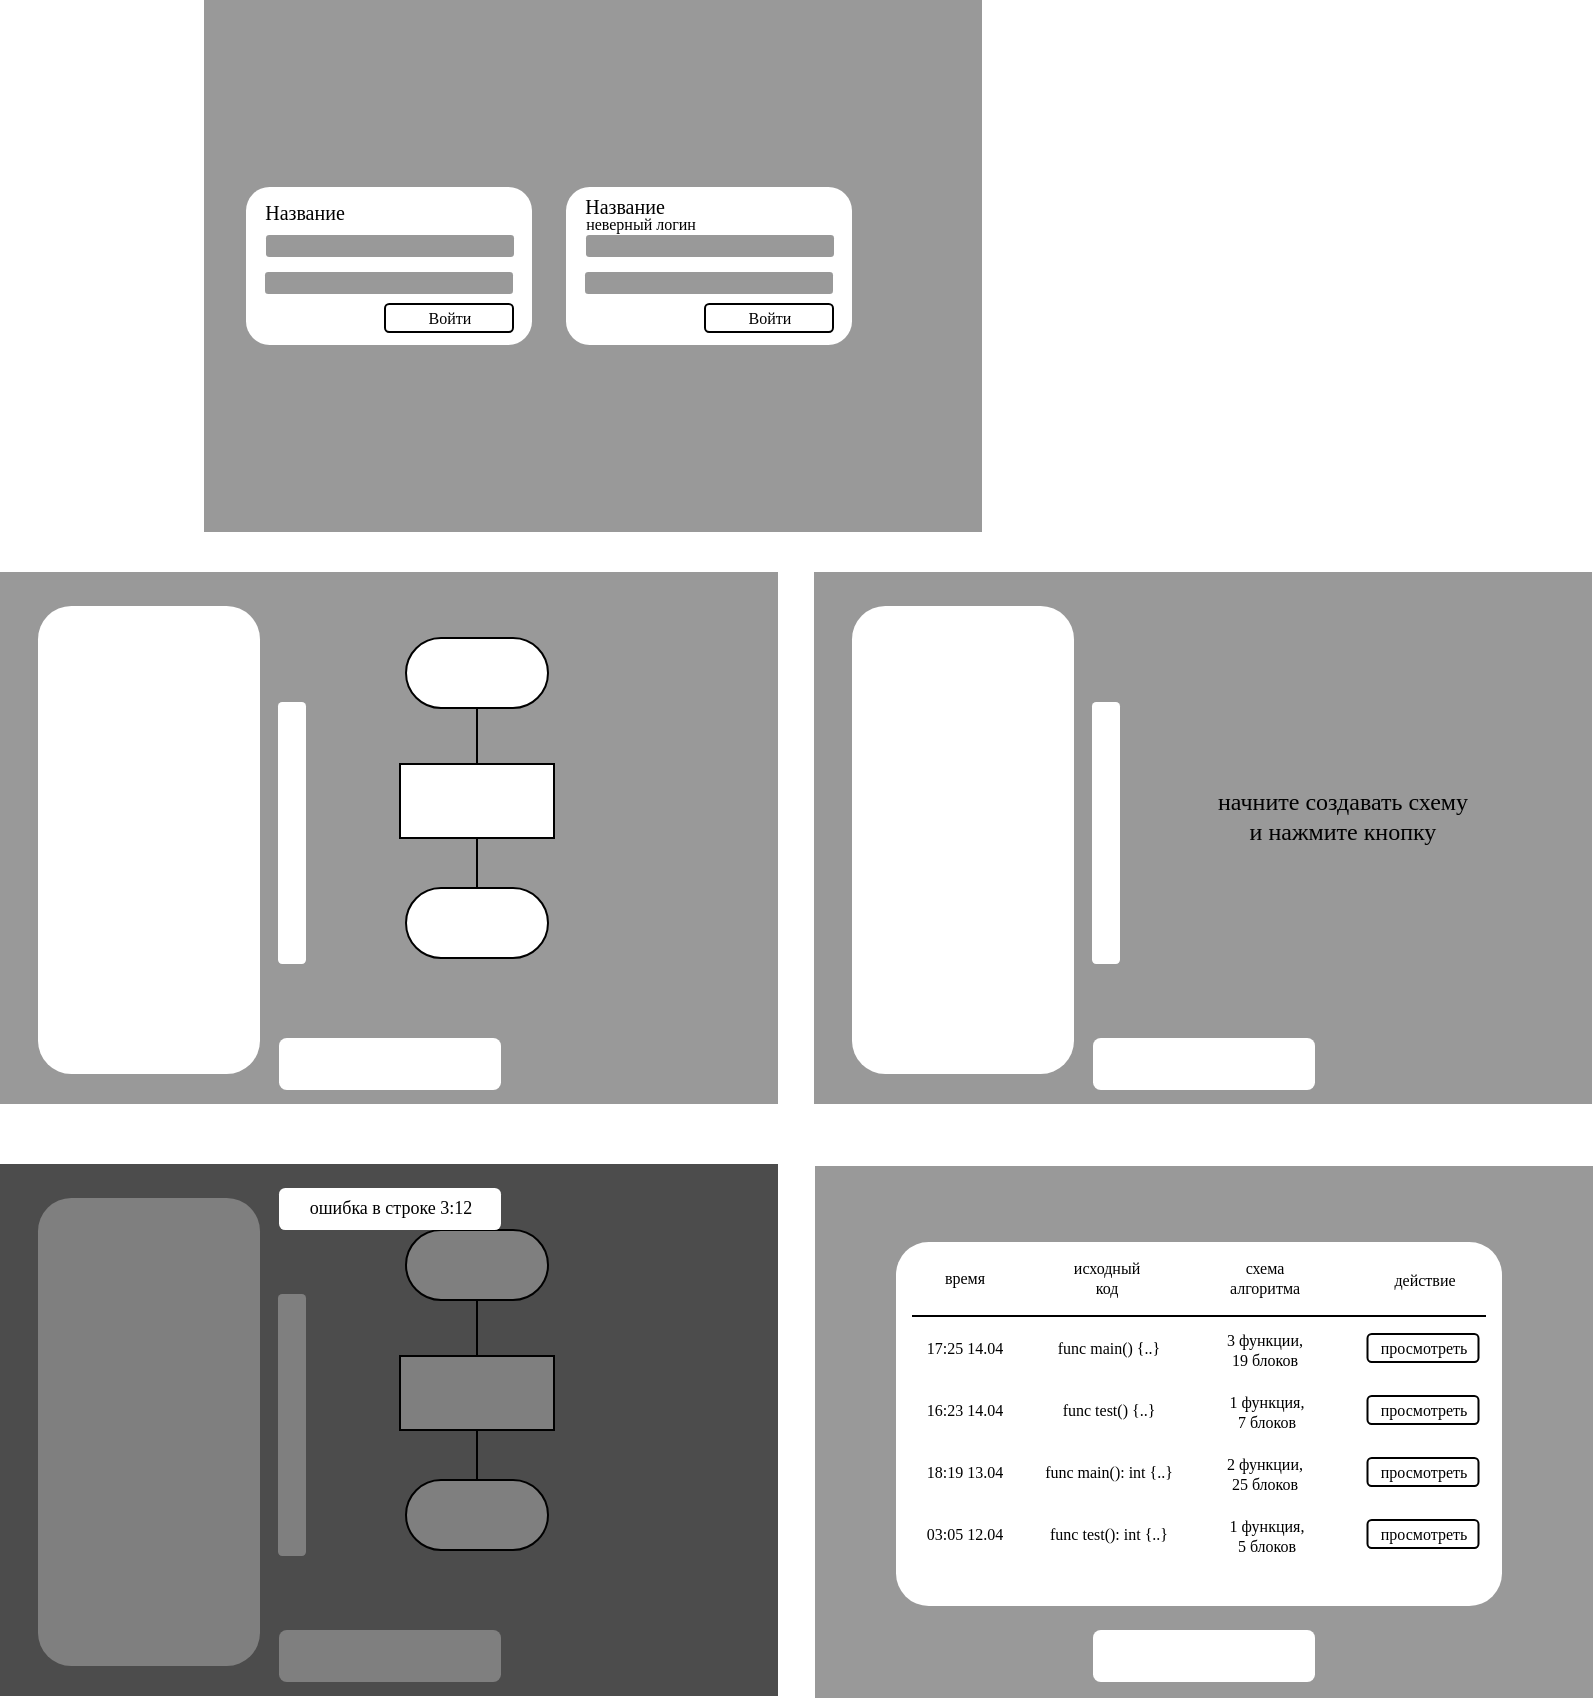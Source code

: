 <mxfile version="21.1.2" type="device">
  <diagram name="Page-1" id="pug7JpvvA5jX9YLAj4jf">
    <mxGraphModel dx="567" dy="328" grid="0" gridSize="10" guides="1" tooltips="1" connect="1" arrows="1" fold="1" page="1" pageScale="1" pageWidth="850" pageHeight="1100" math="0" shadow="0">
      <root>
        <mxCell id="0" />
        <mxCell id="1" parent="0" />
        <mxCell id="2DIBOKiYu4N6tp_q-Bgl-1" value="" style="rounded=0;whiteSpace=wrap;html=1;fillColor=#999999;strokeColor=none;" parent="1" vertex="1">
          <mxGeometry x="125" y="41" width="389" height="266" as="geometry" />
        </mxCell>
        <mxCell id="2DIBOKiYu4N6tp_q-Bgl-2" value="" style="rounded=1;whiteSpace=wrap;html=1;strokeColor=none;" parent="1" vertex="1">
          <mxGeometry x="146" y="134.5" width="143" height="79" as="geometry" />
        </mxCell>
        <mxCell id="2DIBOKiYu4N6tp_q-Bgl-3" value="Название" style="text;html=1;align=center;verticalAlign=middle;resizable=0;points=[];autosize=1;strokeColor=none;fillColor=none;fontFamily=Times New Roman;fontSize=10;" parent="1" vertex="1">
          <mxGeometry x="146" y="134.5" width="58" height="24" as="geometry" />
        </mxCell>
        <mxCell id="2DIBOKiYu4N6tp_q-Bgl-4" value="" style="rounded=1;whiteSpace=wrap;html=1;fillColor=#999999;strokeColor=none;" parent="1" vertex="1">
          <mxGeometry x="156" y="158.5" width="124" height="11" as="geometry" />
        </mxCell>
        <mxCell id="2DIBOKiYu4N6tp_q-Bgl-6" value="" style="rounded=1;whiteSpace=wrap;html=1;fillColor=#999999;strokeColor=none;" parent="1" vertex="1">
          <mxGeometry x="155.5" y="177" width="124" height="11" as="geometry" />
        </mxCell>
        <mxCell id="2DIBOKiYu4N6tp_q-Bgl-7" value="Войти" style="rounded=1;whiteSpace=wrap;html=1;fontFamily=Times New Roman;fontSize=8;strokeWidth=1;" parent="1" vertex="1">
          <mxGeometry x="215.5" y="193" width="64" height="14" as="geometry" />
        </mxCell>
        <mxCell id="2DIBOKiYu4N6tp_q-Bgl-9" value="" style="rounded=1;whiteSpace=wrap;html=1;strokeColor=none;" parent="1" vertex="1">
          <mxGeometry x="306" y="134.5" width="143" height="79" as="geometry" />
        </mxCell>
        <mxCell id="2DIBOKiYu4N6tp_q-Bgl-10" value="Название" style="text;html=1;align=center;verticalAlign=middle;resizable=0;points=[];autosize=1;strokeColor=none;fillColor=none;fontFamily=Times New Roman;fontSize=10;" parent="1" vertex="1">
          <mxGeometry x="306" y="132" width="58" height="24" as="geometry" />
        </mxCell>
        <mxCell id="2DIBOKiYu4N6tp_q-Bgl-11" value="" style="rounded=1;whiteSpace=wrap;html=1;fillColor=#999999;strokeColor=none;" parent="1" vertex="1">
          <mxGeometry x="316" y="158.5" width="124" height="11" as="geometry" />
        </mxCell>
        <mxCell id="2DIBOKiYu4N6tp_q-Bgl-12" value="" style="rounded=1;whiteSpace=wrap;html=1;fillColor=#999999;strokeColor=none;" parent="1" vertex="1">
          <mxGeometry x="315.5" y="177" width="124" height="11" as="geometry" />
        </mxCell>
        <mxCell id="2DIBOKiYu4N6tp_q-Bgl-13" value="Войти" style="rounded=1;whiteSpace=wrap;html=1;fontFamily=Times New Roman;fontSize=8;strokeWidth=1;" parent="1" vertex="1">
          <mxGeometry x="375.5" y="193" width="64" height="14" as="geometry" />
        </mxCell>
        <mxCell id="2DIBOKiYu4N6tp_q-Bgl-14" value="неверный логин" style="text;html=1;align=center;verticalAlign=middle;resizable=0;points=[];autosize=1;strokeColor=none;fillColor=none;fontFamily=Times New Roman;fontSize=8;" parent="1" vertex="1">
          <mxGeometry x="306" y="142" width="73" height="22" as="geometry" />
        </mxCell>
        <mxCell id="2DIBOKiYu4N6tp_q-Bgl-15" value="" style="rounded=0;whiteSpace=wrap;html=1;fillColor=#999999;strokeColor=none;" parent="1" vertex="1">
          <mxGeometry x="23" y="327" width="389" height="266" as="geometry" />
        </mxCell>
        <mxCell id="2DIBOKiYu4N6tp_q-Bgl-16" value="" style="rounded=1;whiteSpace=wrap;html=1;strokeColor=none;" parent="1" vertex="1">
          <mxGeometry x="42" y="344" width="111" height="234" as="geometry" />
        </mxCell>
        <mxCell id="2DIBOKiYu4N6tp_q-Bgl-17" value="" style="rounded=1;whiteSpace=wrap;html=1;strokeColor=none;" parent="1" vertex="1">
          <mxGeometry x="162" y="392" width="14" height="131" as="geometry" />
        </mxCell>
        <mxCell id="2DIBOKiYu4N6tp_q-Bgl-22" value="" style="edgeStyle=orthogonalEdgeStyle;rounded=0;orthogonalLoop=1;jettySize=auto;html=1;endArrow=none;endFill=0;" parent="1" source="2DIBOKiYu4N6tp_q-Bgl-18" target="2DIBOKiYu4N6tp_q-Bgl-21" edge="1">
          <mxGeometry relative="1" as="geometry" />
        </mxCell>
        <mxCell id="2DIBOKiYu4N6tp_q-Bgl-18" value="" style="rounded=1;whiteSpace=wrap;html=1;arcSize=50;" parent="1" vertex="1">
          <mxGeometry x="226" y="360" width="71" height="35" as="geometry" />
        </mxCell>
        <mxCell id="2DIBOKiYu4N6tp_q-Bgl-19" value="" style="rounded=0;whiteSpace=wrap;html=1;" parent="1" vertex="1">
          <mxGeometry x="223" y="423" width="77" height="37" as="geometry" />
        </mxCell>
        <mxCell id="2DIBOKiYu4N6tp_q-Bgl-21" value="" style="rounded=1;whiteSpace=wrap;html=1;arcSize=50;" parent="1" vertex="1">
          <mxGeometry x="226" y="485" width="71" height="35" as="geometry" />
        </mxCell>
        <mxCell id="2DIBOKiYu4N6tp_q-Bgl-23" value="" style="rounded=1;whiteSpace=wrap;html=1;strokeColor=none;" parent="1" vertex="1">
          <mxGeometry x="162.5" y="560" width="111" height="26" as="geometry" />
        </mxCell>
        <mxCell id="2DIBOKiYu4N6tp_q-Bgl-24" value="" style="rounded=0;whiteSpace=wrap;html=1;fillColor=#999999;strokeColor=none;" parent="1" vertex="1">
          <mxGeometry x="430" y="327" width="389" height="266" as="geometry" />
        </mxCell>
        <mxCell id="2DIBOKiYu4N6tp_q-Bgl-25" value="" style="rounded=1;whiteSpace=wrap;html=1;strokeColor=none;" parent="1" vertex="1">
          <mxGeometry x="449" y="344" width="111" height="234" as="geometry" />
        </mxCell>
        <mxCell id="2DIBOKiYu4N6tp_q-Bgl-26" value="" style="rounded=1;whiteSpace=wrap;html=1;strokeColor=none;" parent="1" vertex="1">
          <mxGeometry x="569" y="392" width="14" height="131" as="geometry" />
        </mxCell>
        <mxCell id="2DIBOKiYu4N6tp_q-Bgl-31" value="" style="rounded=1;whiteSpace=wrap;html=1;strokeColor=none;" parent="1" vertex="1">
          <mxGeometry x="569.5" y="560" width="111" height="26" as="geometry" />
        </mxCell>
        <mxCell id="2DIBOKiYu4N6tp_q-Bgl-32" value="начните создавать схему&lt;br&gt;и нажмите кнопку" style="text;html=1;align=center;verticalAlign=middle;resizable=0;points=[];autosize=1;strokeColor=none;fillColor=none;fontFamily=Times New Roman;" parent="1" vertex="1">
          <mxGeometry x="622.5" y="428" width="143" height="41" as="geometry" />
        </mxCell>
        <mxCell id="2DIBOKiYu4N6tp_q-Bgl-33" value="" style="rounded=0;whiteSpace=wrap;html=1;fillColor=#999999;strokeColor=none;" parent="1" vertex="1">
          <mxGeometry x="23" y="623" width="389" height="266" as="geometry" />
        </mxCell>
        <mxCell id="2DIBOKiYu4N6tp_q-Bgl-34" value="" style="rounded=1;whiteSpace=wrap;html=1;strokeColor=none;" parent="1" vertex="1">
          <mxGeometry x="42" y="640" width="111" height="234" as="geometry" />
        </mxCell>
        <mxCell id="2DIBOKiYu4N6tp_q-Bgl-35" value="" style="rounded=1;whiteSpace=wrap;html=1;strokeColor=none;" parent="1" vertex="1">
          <mxGeometry x="162" y="688" width="14" height="131" as="geometry" />
        </mxCell>
        <mxCell id="2DIBOKiYu4N6tp_q-Bgl-36" value="" style="edgeStyle=orthogonalEdgeStyle;rounded=0;orthogonalLoop=1;jettySize=auto;html=1;endArrow=none;endFill=0;" parent="1" source="2DIBOKiYu4N6tp_q-Bgl-37" target="2DIBOKiYu4N6tp_q-Bgl-39" edge="1">
          <mxGeometry relative="1" as="geometry" />
        </mxCell>
        <mxCell id="2DIBOKiYu4N6tp_q-Bgl-37" value="" style="rounded=1;whiteSpace=wrap;html=1;arcSize=50;" parent="1" vertex="1">
          <mxGeometry x="226" y="656" width="71" height="35" as="geometry" />
        </mxCell>
        <mxCell id="2DIBOKiYu4N6tp_q-Bgl-38" value="" style="rounded=0;whiteSpace=wrap;html=1;" parent="1" vertex="1">
          <mxGeometry x="223" y="719" width="77" height="37" as="geometry" />
        </mxCell>
        <mxCell id="2DIBOKiYu4N6tp_q-Bgl-39" value="" style="rounded=1;whiteSpace=wrap;html=1;arcSize=50;" parent="1" vertex="1">
          <mxGeometry x="226" y="781" width="71" height="35" as="geometry" />
        </mxCell>
        <mxCell id="2DIBOKiYu4N6tp_q-Bgl-40" value="" style="rounded=1;whiteSpace=wrap;html=1;strokeColor=none;" parent="1" vertex="1">
          <mxGeometry x="162.5" y="856" width="111" height="26" as="geometry" />
        </mxCell>
        <mxCell id="2DIBOKiYu4N6tp_q-Bgl-42" value="" style="rounded=0;whiteSpace=wrap;html=1;fillColor=#000000;strokeColor=none;textOpacity=50;opacity=50;glass=0;shadow=0;backdropFilter=blur(10);" parent="1" vertex="1">
          <mxGeometry x="23" y="623" width="389" height="266" as="geometry" />
        </mxCell>
        <mxCell id="2DIBOKiYu4N6tp_q-Bgl-41" value="" style="rounded=1;whiteSpace=wrap;html=1;strokeColor=none;fillColor=#ffffff;" parent="1" vertex="1">
          <mxGeometry x="162.5" y="635" width="111" height="21" as="geometry" />
        </mxCell>
        <mxCell id="2DIBOKiYu4N6tp_q-Bgl-43" value="ошибка в строке 3:12" style="text;html=1;align=center;verticalAlign=middle;resizable=0;points=[];autosize=1;strokeColor=none;fillColor=none;fontFamily=Times New Roman;fontSize=9;" parent="1" vertex="1">
          <mxGeometry x="168" y="633" width="99" height="23" as="geometry" />
        </mxCell>
        <mxCell id="2DIBOKiYu4N6tp_q-Bgl-44" value="" style="rounded=0;whiteSpace=wrap;html=1;fillColor=#999999;strokeColor=none;" parent="1" vertex="1">
          <mxGeometry x="430.5" y="624" width="389" height="266" as="geometry" />
        </mxCell>
        <mxCell id="2DIBOKiYu4N6tp_q-Bgl-45" value="" style="rounded=1;whiteSpace=wrap;html=1;strokeColor=none;" parent="1" vertex="1">
          <mxGeometry x="569.5" y="856" width="111" height="26" as="geometry" />
        </mxCell>
        <mxCell id="2DIBOKiYu4N6tp_q-Bgl-46" value="" style="rounded=1;whiteSpace=wrap;html=1;strokeColor=none;arcSize=9;" parent="1" vertex="1">
          <mxGeometry x="471" y="662" width="303" height="182" as="geometry" />
        </mxCell>
        <mxCell id="2DIBOKiYu4N6tp_q-Bgl-47" value="время" style="text;html=1;align=center;verticalAlign=middle;resizable=0;points=[];autosize=1;strokeColor=none;fillColor=none;fontSize=8;fontFamily=Times New Roman;" parent="1" vertex="1">
          <mxGeometry x="485.5" y="669" width="38" height="22" as="geometry" />
        </mxCell>
        <mxCell id="2DIBOKiYu4N6tp_q-Bgl-48" value="исходный&lt;br&gt;код" style="text;html=1;align=center;verticalAlign=middle;resizable=0;points=[];autosize=1;strokeColor=none;fillColor=none;fontSize=8;fontFamily=Times New Roman;" parent="1" vertex="1">
          <mxGeometry x="550.5" y="664.5" width="51" height="31" as="geometry" />
        </mxCell>
        <mxCell id="2DIBOKiYu4N6tp_q-Bgl-49" value="схема&lt;br&gt;алгоритма" style="text;html=1;align=center;verticalAlign=middle;resizable=0;points=[];autosize=1;strokeColor=none;fillColor=none;fontSize=8;fontFamily=Times New Roman;" parent="1" vertex="1">
          <mxGeometry x="628" y="664.5" width="53" height="31" as="geometry" />
        </mxCell>
        <mxCell id="2DIBOKiYu4N6tp_q-Bgl-50" value="действие" style="text;html=1;align=center;verticalAlign=middle;resizable=0;points=[];autosize=1;strokeColor=none;fillColor=none;fontSize=8;fontFamily=Times New Roman;" parent="1" vertex="1">
          <mxGeometry x="710" y="669.5" width="49" height="22" as="geometry" />
        </mxCell>
        <mxCell id="2DIBOKiYu4N6tp_q-Bgl-51" value="просмотреть" style="rounded=1;whiteSpace=wrap;html=1;fontFamily=Times New Roman;fontSize=8;strokeWidth=1;" parent="1" vertex="1">
          <mxGeometry x="706.75" y="708" width="55.5" height="14" as="geometry" />
        </mxCell>
        <mxCell id="2DIBOKiYu4N6tp_q-Bgl-52" value="" style="endArrow=none;html=1;rounded=0;" parent="1" edge="1">
          <mxGeometry width="50" height="50" relative="1" as="geometry">
            <mxPoint x="766" y="699" as="sourcePoint" />
            <mxPoint x="479" y="699" as="targetPoint" />
          </mxGeometry>
        </mxCell>
        <mxCell id="2DIBOKiYu4N6tp_q-Bgl-53" value="17:25 14.04" style="text;html=1;align=center;verticalAlign=middle;resizable=0;points=[];autosize=1;strokeColor=none;fillColor=none;fontSize=8;fontFamily=Times New Roman;" parent="1" vertex="1">
          <mxGeometry x="476.5" y="704" width="56" height="22" as="geometry" />
        </mxCell>
        <mxCell id="2DIBOKiYu4N6tp_q-Bgl-54" value="func main() {..}" style="text;html=1;align=center;verticalAlign=middle;resizable=0;points=[];autosize=1;strokeColor=none;fillColor=none;fontSize=8;fontFamily=Times New Roman;" parent="1" vertex="1">
          <mxGeometry x="542" y="704" width="69" height="22" as="geometry" />
        </mxCell>
        <mxCell id="2DIBOKiYu4N6tp_q-Bgl-55" value="3 функции,&lt;br&gt;19 блоков" style="text;html=1;align=center;verticalAlign=middle;resizable=0;points=[];autosize=1;strokeColor=none;fillColor=none;fontSize=8;fontFamily=Times New Roman;" parent="1" vertex="1">
          <mxGeometry x="627" y="700" width="56" height="31" as="geometry" />
        </mxCell>
        <mxCell id="f306w9K3d32JlqnVvr-D-4" value="просмотреть" style="rounded=1;whiteSpace=wrap;html=1;fontFamily=Times New Roman;fontSize=8;strokeWidth=1;" vertex="1" parent="1">
          <mxGeometry x="706.75" y="739" width="55.5" height="14" as="geometry" />
        </mxCell>
        <mxCell id="f306w9K3d32JlqnVvr-D-5" value="16:23 14.04" style="text;html=1;align=center;verticalAlign=middle;resizable=0;points=[];autosize=1;strokeColor=none;fillColor=none;fontSize=8;fontFamily=Times New Roman;" vertex="1" parent="1">
          <mxGeometry x="476.5" y="735" width="56" height="22" as="geometry" />
        </mxCell>
        <mxCell id="f306w9K3d32JlqnVvr-D-6" value="func test() {..}" style="text;html=1;align=center;verticalAlign=middle;resizable=0;points=[];autosize=1;strokeColor=none;fillColor=none;fontSize=8;fontFamily=Times New Roman;" vertex="1" parent="1">
          <mxGeometry x="545" y="735" width="64" height="22" as="geometry" />
        </mxCell>
        <mxCell id="f306w9K3d32JlqnVvr-D-7" value="1 функция,&lt;br&gt;7 блоков" style="text;html=1;align=center;verticalAlign=middle;resizable=0;points=[];autosize=1;strokeColor=none;fillColor=none;fontSize=8;fontFamily=Times New Roman;" vertex="1" parent="1">
          <mxGeometry x="628" y="731" width="55" height="31" as="geometry" />
        </mxCell>
        <mxCell id="f306w9K3d32JlqnVvr-D-8" value="просмотреть" style="rounded=1;whiteSpace=wrap;html=1;fontFamily=Times New Roman;fontSize=8;strokeWidth=1;" vertex="1" parent="1">
          <mxGeometry x="706.75" y="770" width="55.5" height="14" as="geometry" />
        </mxCell>
        <mxCell id="f306w9K3d32JlqnVvr-D-9" value="18:19 13.04" style="text;html=1;align=center;verticalAlign=middle;resizable=0;points=[];autosize=1;strokeColor=none;fillColor=none;fontSize=8;fontFamily=Times New Roman;" vertex="1" parent="1">
          <mxGeometry x="476.5" y="766" width="56" height="22" as="geometry" />
        </mxCell>
        <mxCell id="f306w9K3d32JlqnVvr-D-10" value="func main(): int {..}" style="text;html=1;align=center;verticalAlign=middle;resizable=0;points=[];autosize=1;strokeColor=none;fillColor=none;fontSize=8;fontFamily=Times New Roman;" vertex="1" parent="1">
          <mxGeometry x="536" y="766" width="82" height="22" as="geometry" />
        </mxCell>
        <mxCell id="f306w9K3d32JlqnVvr-D-11" value="2 функции,&lt;br&gt;25 блоков" style="text;html=1;align=center;verticalAlign=middle;resizable=0;points=[];autosize=1;strokeColor=none;fillColor=none;fontSize=8;fontFamily=Times New Roman;" vertex="1" parent="1">
          <mxGeometry x="627" y="762" width="56" height="31" as="geometry" />
        </mxCell>
        <mxCell id="f306w9K3d32JlqnVvr-D-12" value="просмотреть" style="rounded=1;whiteSpace=wrap;html=1;fontFamily=Times New Roman;fontSize=8;strokeWidth=1;" vertex="1" parent="1">
          <mxGeometry x="706.75" y="801" width="55.5" height="14" as="geometry" />
        </mxCell>
        <mxCell id="f306w9K3d32JlqnVvr-D-13" value="03:05 12.04" style="text;html=1;align=center;verticalAlign=middle;resizable=0;points=[];autosize=1;strokeColor=none;fillColor=none;fontSize=8;fontFamily=Times New Roman;" vertex="1" parent="1">
          <mxGeometry x="476.5" y="797" width="56" height="22" as="geometry" />
        </mxCell>
        <mxCell id="f306w9K3d32JlqnVvr-D-14" value="func test(): int {..}" style="text;html=1;align=center;verticalAlign=middle;resizable=0;points=[];autosize=1;strokeColor=none;fillColor=none;fontSize=8;fontFamily=Times New Roman;" vertex="1" parent="1">
          <mxGeometry x="538" y="797" width="77" height="22" as="geometry" />
        </mxCell>
        <mxCell id="f306w9K3d32JlqnVvr-D-15" value="1 функция,&lt;br&gt;5 блоков" style="text;html=1;align=center;verticalAlign=middle;resizable=0;points=[];autosize=1;strokeColor=none;fillColor=none;fontSize=8;fontFamily=Times New Roman;" vertex="1" parent="1">
          <mxGeometry x="628" y="793" width="55" height="31" as="geometry" />
        </mxCell>
      </root>
    </mxGraphModel>
  </diagram>
</mxfile>
